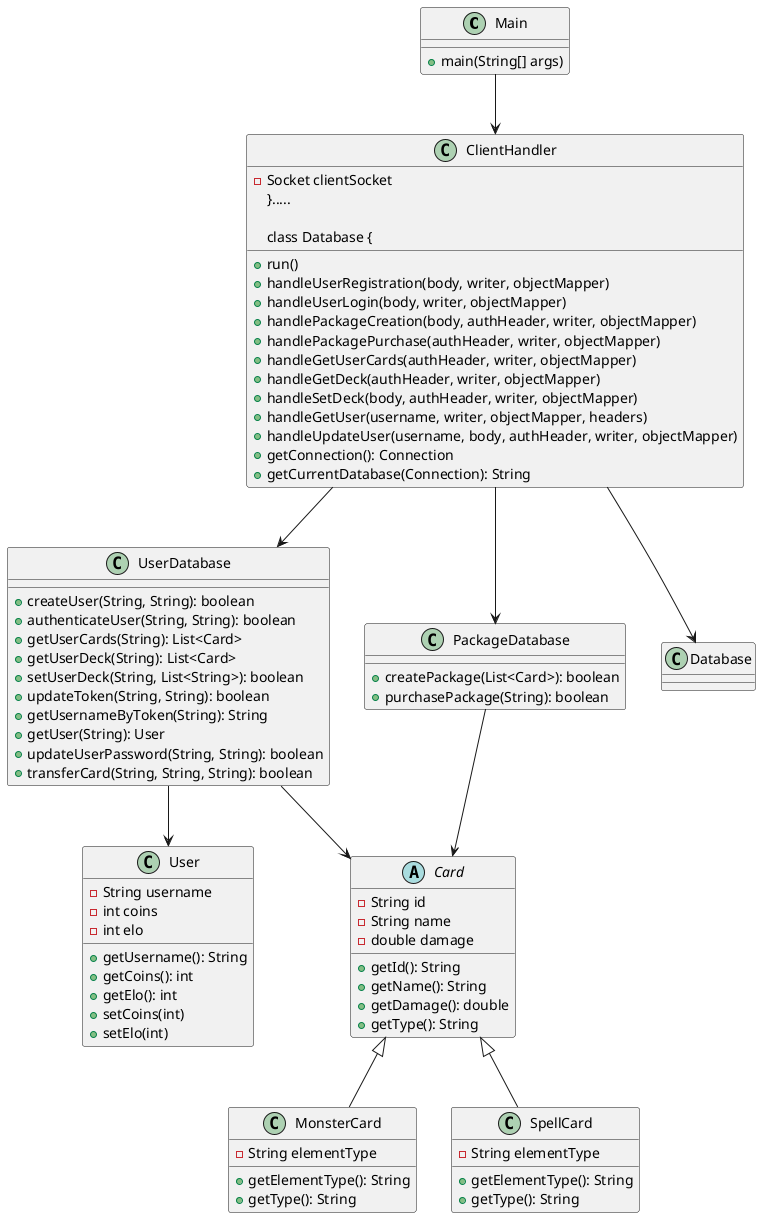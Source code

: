 @startuml
class Main {
    +main(String[] args)
}

class ClientHandler {
    -Socket clientSocket
    +run()
    +handleUserRegistration(body, writer, objectMapper)
    +handleUserLogin(body, writer, objectMapper)
    +handlePackageCreation(body, authHeader, writer, objectMapper)
    +handlePackagePurchase(authHeader, writer, objectMapper)
    +handleGetUserCards(authHeader, writer, objectMapper)
    +handleGetDeck(authHeader, writer, objectMapper)
    +handleSetDeck(body, authHeader, writer, objectMapper)
    +handleGetUser(username, writer, objectMapper, headers)
    +handleUpdateUser(username, body, authHeader, writer, objectMapper)
}.....

class Database {
    +getConnection(): Connection
    +getCurrentDatabase(Connection): String
}

class UserDatabase {
    +createUser(String, String): boolean
    +authenticateUser(String, String): boolean
    +getUserCards(String): List<Card>
    +getUserDeck(String): List<Card>
    +setUserDeck(String, List<String>): boolean
    +updateToken(String, String): boolean
    +getUsernameByToken(String): String
    +getUser(String): User
    +updateUserPassword(String, String): boolean
    +transferCard(String, String, String): boolean
}

class PackageDatabase {
    +createPackage(List<Card>): boolean
    +purchasePackage(String): boolean
}

class User {
    -String username
    -int coins
    -int elo
    +getUsername(): String
    +getCoins(): int
    +getElo(): int
    +setCoins(int)
    +setElo(int)
}

abstract class Card {
    -String id
    -String name
    -double damage
    +getId(): String
    +getName(): String
    +getDamage(): double
    +getType(): String
}

class MonsterCard {
    -String elementType
    +getElementType(): String
    +getType(): String
}

class SpellCard {
    -String elementType
    +getElementType(): String
    +getType(): String
}

Main --> ClientHandler
ClientHandler --> UserDatabase
ClientHandler --> PackageDatabase
ClientHandler --> Database
UserDatabase --> User
UserDatabase --> Card
PackageDatabase --> Card
Card <|-- MonsterCard
Card <|-- SpellCard
@enduml